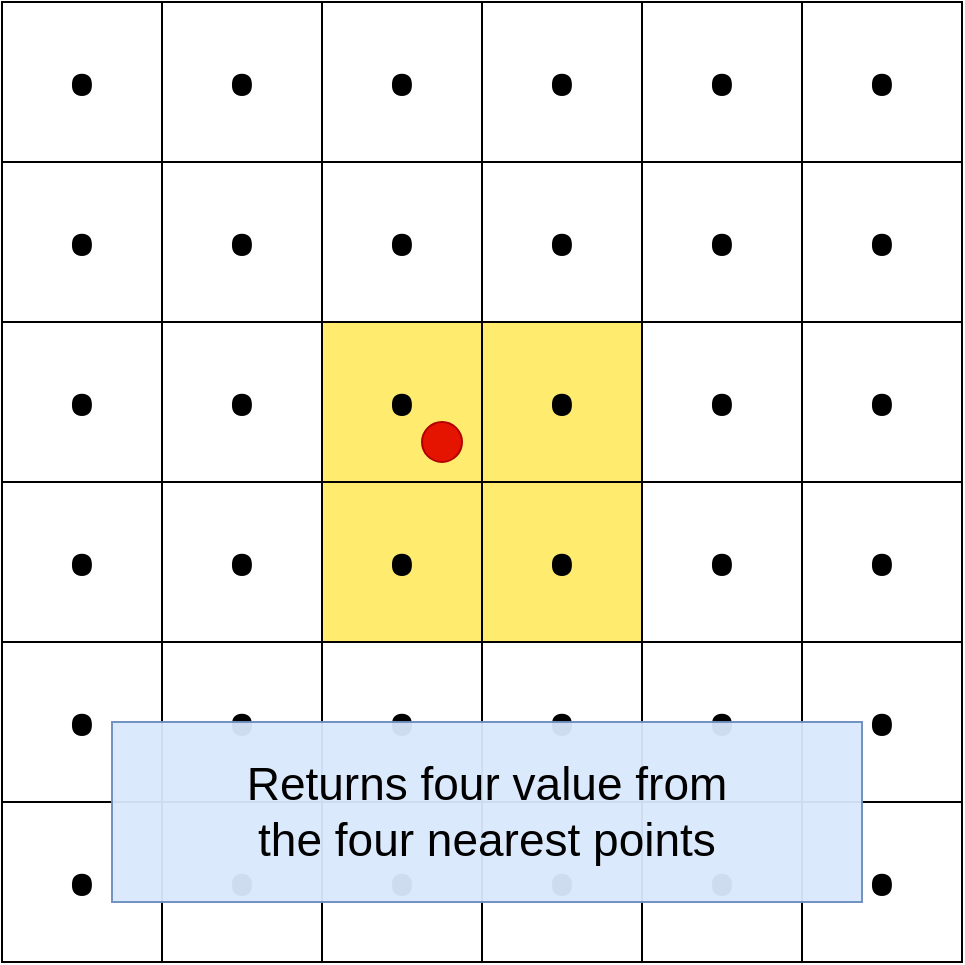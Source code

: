 <mxfile>
    <diagram id="p4Mz1mMLotXOUdZ9xzs7" name="Page-1">
        <mxGraphModel dx="588" dy="1791" grid="1" gridSize="10" guides="1" tooltips="1" connect="1" arrows="1" fold="1" page="1" pageScale="1" pageWidth="850" pageHeight="1100" math="0" shadow="0">
            <root>
                <mxCell id="0"/>
                <mxCell id="1" parent="0"/>
                <mxCell id="232" value="&lt;span style=&quot;font-family: Söhne, ui-sans-serif, system-ui, -apple-system, &amp;quot;Segoe UI&amp;quot;, Roboto, Ubuntu, Cantarell, &amp;quot;Noto Sans&amp;quot;, sans-serif, &amp;quot;Helvetica Neue&amp;quot;, Arial, &amp;quot;Apple Color Emoji&amp;quot;, &amp;quot;Segoe UI Emoji&amp;quot;, &amp;quot;Segoe UI Symbol&amp;quot;, &amp;quot;Noto Color Emoji&amp;quot;; text-align: left;&quot;&gt;&lt;font style=&quot;font-size: 45px;&quot;&gt;• &lt;/font&gt;&lt;/span&gt;" style="whiteSpace=wrap;html=1;aspect=fixed;" parent="1" vertex="1">
                    <mxGeometry x="90" y="-260" width="80" height="80" as="geometry"/>
                </mxCell>
                <mxCell id="234" value="&lt;span style=&quot;font-family: Söhne, ui-sans-serif, system-ui, -apple-system, &amp;quot;Segoe UI&amp;quot;, Roboto, Ubuntu, Cantarell, &amp;quot;Noto Sans&amp;quot;, sans-serif, &amp;quot;Helvetica Neue&amp;quot;, Arial, &amp;quot;Apple Color Emoji&amp;quot;, &amp;quot;Segoe UI Emoji&amp;quot;, &amp;quot;Segoe UI Symbol&amp;quot;, &amp;quot;Noto Color Emoji&amp;quot;; text-align: left;&quot;&gt;&lt;font style=&quot;font-size: 45px;&quot;&gt;• &lt;/font&gt;&lt;/span&gt;" style="whiteSpace=wrap;html=1;aspect=fixed;" parent="1" vertex="1">
                    <mxGeometry x="170" y="-260" width="80" height="80" as="geometry"/>
                </mxCell>
                <mxCell id="236" value="&lt;span style=&quot;font-family: Söhne, ui-sans-serif, system-ui, -apple-system, &amp;quot;Segoe UI&amp;quot;, Roboto, Ubuntu, Cantarell, &amp;quot;Noto Sans&amp;quot;, sans-serif, &amp;quot;Helvetica Neue&amp;quot;, Arial, &amp;quot;Apple Color Emoji&amp;quot;, &amp;quot;Segoe UI Emoji&amp;quot;, &amp;quot;Segoe UI Symbol&amp;quot;, &amp;quot;Noto Color Emoji&amp;quot;; text-align: left;&quot;&gt;&lt;font style=&quot;font-size: 45px;&quot;&gt;• &lt;/font&gt;&lt;/span&gt;" style="whiteSpace=wrap;html=1;aspect=fixed;" parent="1" vertex="1">
                    <mxGeometry x="250" y="-260" width="80" height="80" as="geometry"/>
                </mxCell>
                <mxCell id="237" value="&lt;span style=&quot;font-family: Söhne, ui-sans-serif, system-ui, -apple-system, &amp;quot;Segoe UI&amp;quot;, Roboto, Ubuntu, Cantarell, &amp;quot;Noto Sans&amp;quot;, sans-serif, &amp;quot;Helvetica Neue&amp;quot;, Arial, &amp;quot;Apple Color Emoji&amp;quot;, &amp;quot;Segoe UI Emoji&amp;quot;, &amp;quot;Segoe UI Symbol&amp;quot;, &amp;quot;Noto Color Emoji&amp;quot;; text-align: left;&quot;&gt;&lt;font style=&quot;font-size: 45px;&quot;&gt;• &lt;/font&gt;&lt;/span&gt;" style="whiteSpace=wrap;html=1;aspect=fixed;" parent="1" vertex="1">
                    <mxGeometry x="90" y="-180" width="80" height="80" as="geometry"/>
                </mxCell>
                <mxCell id="238" value="&lt;span style=&quot;font-family: Söhne, ui-sans-serif, system-ui, -apple-system, &amp;quot;Segoe UI&amp;quot;, Roboto, Ubuntu, Cantarell, &amp;quot;Noto Sans&amp;quot;, sans-serif, &amp;quot;Helvetica Neue&amp;quot;, Arial, &amp;quot;Apple Color Emoji&amp;quot;, &amp;quot;Segoe UI Emoji&amp;quot;, &amp;quot;Segoe UI Symbol&amp;quot;, &amp;quot;Noto Color Emoji&amp;quot;; text-align: left;&quot;&gt;&lt;font style=&quot;font-size: 45px;&quot;&gt;• &lt;/font&gt;&lt;/span&gt;" style="whiteSpace=wrap;html=1;aspect=fixed;" parent="1" vertex="1">
                    <mxGeometry x="170" y="-180" width="80" height="80" as="geometry"/>
                </mxCell>
                <mxCell id="239" value="&lt;span style=&quot;font-family: Söhne, ui-sans-serif, system-ui, -apple-system, &amp;quot;Segoe UI&amp;quot;, Roboto, Ubuntu, Cantarell, &amp;quot;Noto Sans&amp;quot;, sans-serif, &amp;quot;Helvetica Neue&amp;quot;, Arial, &amp;quot;Apple Color Emoji&amp;quot;, &amp;quot;Segoe UI Emoji&amp;quot;, &amp;quot;Segoe UI Symbol&amp;quot;, &amp;quot;Noto Color Emoji&amp;quot;; text-align: left;&quot;&gt;&lt;font style=&quot;font-size: 45px;&quot;&gt;• &lt;/font&gt;&lt;/span&gt;" style="whiteSpace=wrap;html=1;aspect=fixed;" parent="1" vertex="1">
                    <mxGeometry x="250" y="-180" width="80" height="80" as="geometry"/>
                </mxCell>
                <mxCell id="240" value="&lt;span style=&quot;font-family: Söhne, ui-sans-serif, system-ui, -apple-system, &amp;quot;Segoe UI&amp;quot;, Roboto, Ubuntu, Cantarell, &amp;quot;Noto Sans&amp;quot;, sans-serif, &amp;quot;Helvetica Neue&amp;quot;, Arial, &amp;quot;Apple Color Emoji&amp;quot;, &amp;quot;Segoe UI Emoji&amp;quot;, &amp;quot;Segoe UI Symbol&amp;quot;, &amp;quot;Noto Color Emoji&amp;quot;; text-align: left;&quot;&gt;&lt;font style=&quot;font-size: 45px;&quot;&gt;• &lt;/font&gt;&lt;/span&gt;" style="whiteSpace=wrap;html=1;aspect=fixed;" parent="1" vertex="1">
                    <mxGeometry x="90" y="-100" width="80" height="80" as="geometry"/>
                </mxCell>
                <mxCell id="241" value="&lt;span style=&quot;font-family: Söhne, ui-sans-serif, system-ui, -apple-system, &amp;quot;Segoe UI&amp;quot;, Roboto, Ubuntu, Cantarell, &amp;quot;Noto Sans&amp;quot;, sans-serif, &amp;quot;Helvetica Neue&amp;quot;, Arial, &amp;quot;Apple Color Emoji&amp;quot;, &amp;quot;Segoe UI Emoji&amp;quot;, &amp;quot;Segoe UI Symbol&amp;quot;, &amp;quot;Noto Color Emoji&amp;quot;; text-align: left;&quot;&gt;&lt;font style=&quot;font-size: 45px;&quot;&gt;• &lt;/font&gt;&lt;/span&gt;" style="whiteSpace=wrap;html=1;aspect=fixed;" parent="1" vertex="1">
                    <mxGeometry x="170" y="-100" width="80" height="80" as="geometry"/>
                </mxCell>
                <mxCell id="242" value="&lt;span style=&quot;font-family: Söhne, ui-sans-serif, system-ui, -apple-system, &amp;quot;Segoe UI&amp;quot;, Roboto, Ubuntu, Cantarell, &amp;quot;Noto Sans&amp;quot;, sans-serif, &amp;quot;Helvetica Neue&amp;quot;, Arial, &amp;quot;Apple Color Emoji&amp;quot;, &amp;quot;Segoe UI Emoji&amp;quot;, &amp;quot;Segoe UI Symbol&amp;quot;, &amp;quot;Noto Color Emoji&amp;quot;; text-align: left;&quot;&gt;&lt;font style=&quot;font-size: 45px;&quot;&gt;• &lt;/font&gt;&lt;/span&gt;" style="whiteSpace=wrap;html=1;aspect=fixed;fillColor=#FFEC6E;" parent="1" vertex="1">
                    <mxGeometry x="250" y="-100" width="80" height="80" as="geometry"/>
                </mxCell>
                <mxCell id="243" value="&lt;span style=&quot;font-family: Söhne, ui-sans-serif, system-ui, -apple-system, &amp;quot;Segoe UI&amp;quot;, Roboto, Ubuntu, Cantarell, &amp;quot;Noto Sans&amp;quot;, sans-serif, &amp;quot;Helvetica Neue&amp;quot;, Arial, &amp;quot;Apple Color Emoji&amp;quot;, &amp;quot;Segoe UI Emoji&amp;quot;, &amp;quot;Segoe UI Symbol&amp;quot;, &amp;quot;Noto Color Emoji&amp;quot;; text-align: left;&quot;&gt;&lt;font style=&quot;font-size: 45px;&quot;&gt;• &lt;/font&gt;&lt;/span&gt;" style="whiteSpace=wrap;html=1;aspect=fixed;" parent="1" vertex="1">
                    <mxGeometry x="90" y="-20" width="80" height="80" as="geometry"/>
                </mxCell>
                <mxCell id="244" value="&lt;span style=&quot;font-family: Söhne, ui-sans-serif, system-ui, -apple-system, &amp;quot;Segoe UI&amp;quot;, Roboto, Ubuntu, Cantarell, &amp;quot;Noto Sans&amp;quot;, sans-serif, &amp;quot;Helvetica Neue&amp;quot;, Arial, &amp;quot;Apple Color Emoji&amp;quot;, &amp;quot;Segoe UI Emoji&amp;quot;, &amp;quot;Segoe UI Symbol&amp;quot;, &amp;quot;Noto Color Emoji&amp;quot;; text-align: left;&quot;&gt;&lt;font style=&quot;font-size: 45px;&quot;&gt;• &lt;/font&gt;&lt;/span&gt;" style="whiteSpace=wrap;html=1;aspect=fixed;" parent="1" vertex="1">
                    <mxGeometry x="170" y="-20" width="80" height="80" as="geometry"/>
                </mxCell>
                <mxCell id="245" value="&lt;span style=&quot;font-family: Söhne, ui-sans-serif, system-ui, -apple-system, &amp;quot;Segoe UI&amp;quot;, Roboto, Ubuntu, Cantarell, &amp;quot;Noto Sans&amp;quot;, sans-serif, &amp;quot;Helvetica Neue&amp;quot;, Arial, &amp;quot;Apple Color Emoji&amp;quot;, &amp;quot;Segoe UI Emoji&amp;quot;, &amp;quot;Segoe UI Symbol&amp;quot;, &amp;quot;Noto Color Emoji&amp;quot;; text-align: left;&quot;&gt;&lt;font style=&quot;font-size: 45px;&quot;&gt;• &lt;/font&gt;&lt;/span&gt;" style="whiteSpace=wrap;html=1;aspect=fixed;fillColor=#FFEC6E;" parent="1" vertex="1">
                    <mxGeometry x="250" y="-20" width="80" height="80" as="geometry"/>
                </mxCell>
                <mxCell id="246" value="&lt;span style=&quot;font-family: Söhne, ui-sans-serif, system-ui, -apple-system, &amp;quot;Segoe UI&amp;quot;, Roboto, Ubuntu, Cantarell, &amp;quot;Noto Sans&amp;quot;, sans-serif, &amp;quot;Helvetica Neue&amp;quot;, Arial, &amp;quot;Apple Color Emoji&amp;quot;, &amp;quot;Segoe UI Emoji&amp;quot;, &amp;quot;Segoe UI Symbol&amp;quot;, &amp;quot;Noto Color Emoji&amp;quot;; text-align: left;&quot;&gt;&lt;font style=&quot;font-size: 45px;&quot;&gt;• &lt;/font&gt;&lt;/span&gt;" style="whiteSpace=wrap;html=1;aspect=fixed;" parent="1" vertex="1">
                    <mxGeometry x="90" y="60" width="80" height="80" as="geometry"/>
                </mxCell>
                <mxCell id="247" value="&lt;span style=&quot;font-family: Söhne, ui-sans-serif, system-ui, -apple-system, &amp;quot;Segoe UI&amp;quot;, Roboto, Ubuntu, Cantarell, &amp;quot;Noto Sans&amp;quot;, sans-serif, &amp;quot;Helvetica Neue&amp;quot;, Arial, &amp;quot;Apple Color Emoji&amp;quot;, &amp;quot;Segoe UI Emoji&amp;quot;, &amp;quot;Segoe UI Symbol&amp;quot;, &amp;quot;Noto Color Emoji&amp;quot;; text-align: left;&quot;&gt;&lt;font style=&quot;font-size: 45px;&quot;&gt;• &lt;/font&gt;&lt;/span&gt;" style="whiteSpace=wrap;html=1;aspect=fixed;" parent="1" vertex="1">
                    <mxGeometry x="170" y="60" width="80" height="80" as="geometry"/>
                </mxCell>
                <mxCell id="248" value="&lt;span style=&quot;font-family: Söhne, ui-sans-serif, system-ui, -apple-system, &amp;quot;Segoe UI&amp;quot;, Roboto, Ubuntu, Cantarell, &amp;quot;Noto Sans&amp;quot;, sans-serif, &amp;quot;Helvetica Neue&amp;quot;, Arial, &amp;quot;Apple Color Emoji&amp;quot;, &amp;quot;Segoe UI Emoji&amp;quot;, &amp;quot;Segoe UI Symbol&amp;quot;, &amp;quot;Noto Color Emoji&amp;quot;; text-align: left;&quot;&gt;&lt;font style=&quot;font-size: 45px;&quot;&gt;• &lt;/font&gt;&lt;/span&gt;" style="whiteSpace=wrap;html=1;aspect=fixed;" parent="1" vertex="1">
                    <mxGeometry x="250" y="60" width="80" height="80" as="geometry"/>
                </mxCell>
                <mxCell id="249" value="&lt;span style=&quot;font-family: Söhne, ui-sans-serif, system-ui, -apple-system, &amp;quot;Segoe UI&amp;quot;, Roboto, Ubuntu, Cantarell, &amp;quot;Noto Sans&amp;quot;, sans-serif, &amp;quot;Helvetica Neue&amp;quot;, Arial, &amp;quot;Apple Color Emoji&amp;quot;, &amp;quot;Segoe UI Emoji&amp;quot;, &amp;quot;Segoe UI Symbol&amp;quot;, &amp;quot;Noto Color Emoji&amp;quot;; text-align: left;&quot;&gt;&lt;font style=&quot;font-size: 45px;&quot;&gt;• &lt;/font&gt;&lt;/span&gt;" style="whiteSpace=wrap;html=1;aspect=fixed;" parent="1" vertex="1">
                    <mxGeometry x="90" y="140" width="80" height="80" as="geometry"/>
                </mxCell>
                <mxCell id="250" value="&lt;span style=&quot;font-family: Söhne, ui-sans-serif, system-ui, -apple-system, &amp;quot;Segoe UI&amp;quot;, Roboto, Ubuntu, Cantarell, &amp;quot;Noto Sans&amp;quot;, sans-serif, &amp;quot;Helvetica Neue&amp;quot;, Arial, &amp;quot;Apple Color Emoji&amp;quot;, &amp;quot;Segoe UI Emoji&amp;quot;, &amp;quot;Segoe UI Symbol&amp;quot;, &amp;quot;Noto Color Emoji&amp;quot;; text-align: left;&quot;&gt;&lt;font style=&quot;font-size: 45px;&quot;&gt;• &lt;/font&gt;&lt;/span&gt;" style="whiteSpace=wrap;html=1;aspect=fixed;" parent="1" vertex="1">
                    <mxGeometry x="170" y="140" width="80" height="80" as="geometry"/>
                </mxCell>
                <mxCell id="251" value="&lt;span style=&quot;font-family: Söhne, ui-sans-serif, system-ui, -apple-system, &amp;quot;Segoe UI&amp;quot;, Roboto, Ubuntu, Cantarell, &amp;quot;Noto Sans&amp;quot;, sans-serif, &amp;quot;Helvetica Neue&amp;quot;, Arial, &amp;quot;Apple Color Emoji&amp;quot;, &amp;quot;Segoe UI Emoji&amp;quot;, &amp;quot;Segoe UI Symbol&amp;quot;, &amp;quot;Noto Color Emoji&amp;quot;; text-align: left;&quot;&gt;&lt;font style=&quot;font-size: 45px;&quot;&gt;• &lt;/font&gt;&lt;/span&gt;" style="whiteSpace=wrap;html=1;aspect=fixed;" parent="1" vertex="1">
                    <mxGeometry x="250" y="140" width="80" height="80" as="geometry"/>
                </mxCell>
                <mxCell id="252" value="&lt;span style=&quot;font-family: Söhne, ui-sans-serif, system-ui, -apple-system, &amp;quot;Segoe UI&amp;quot;, Roboto, Ubuntu, Cantarell, &amp;quot;Noto Sans&amp;quot;, sans-serif, &amp;quot;Helvetica Neue&amp;quot;, Arial, &amp;quot;Apple Color Emoji&amp;quot;, &amp;quot;Segoe UI Emoji&amp;quot;, &amp;quot;Segoe UI Symbol&amp;quot;, &amp;quot;Noto Color Emoji&amp;quot;; text-align: left;&quot;&gt;&lt;font style=&quot;font-size: 45px;&quot;&gt;• &lt;/font&gt;&lt;/span&gt;" style="whiteSpace=wrap;html=1;aspect=fixed;" parent="1" vertex="1">
                    <mxGeometry x="330" y="-260" width="80" height="80" as="geometry"/>
                </mxCell>
                <mxCell id="253" value="&lt;span style=&quot;font-family: Söhne, ui-sans-serif, system-ui, -apple-system, &amp;quot;Segoe UI&amp;quot;, Roboto, Ubuntu, Cantarell, &amp;quot;Noto Sans&amp;quot;, sans-serif, &amp;quot;Helvetica Neue&amp;quot;, Arial, &amp;quot;Apple Color Emoji&amp;quot;, &amp;quot;Segoe UI Emoji&amp;quot;, &amp;quot;Segoe UI Symbol&amp;quot;, &amp;quot;Noto Color Emoji&amp;quot;; text-align: left;&quot;&gt;&lt;font style=&quot;font-size: 45px;&quot;&gt;• &lt;/font&gt;&lt;/span&gt;" style="whiteSpace=wrap;html=1;aspect=fixed;" parent="1" vertex="1">
                    <mxGeometry x="410" y="-260" width="80" height="80" as="geometry"/>
                </mxCell>
                <mxCell id="254" value="&lt;span style=&quot;font-family: Söhne, ui-sans-serif, system-ui, -apple-system, &amp;quot;Segoe UI&amp;quot;, Roboto, Ubuntu, Cantarell, &amp;quot;Noto Sans&amp;quot;, sans-serif, &amp;quot;Helvetica Neue&amp;quot;, Arial, &amp;quot;Apple Color Emoji&amp;quot;, &amp;quot;Segoe UI Emoji&amp;quot;, &amp;quot;Segoe UI Symbol&amp;quot;, &amp;quot;Noto Color Emoji&amp;quot;; text-align: left;&quot;&gt;&lt;font style=&quot;font-size: 45px;&quot;&gt;• &lt;/font&gt;&lt;/span&gt;" style="whiteSpace=wrap;html=1;aspect=fixed;" parent="1" vertex="1">
                    <mxGeometry x="490" y="-260" width="80" height="80" as="geometry"/>
                </mxCell>
                <mxCell id="255" value="&lt;span style=&quot;font-family: Söhne, ui-sans-serif, system-ui, -apple-system, &amp;quot;Segoe UI&amp;quot;, Roboto, Ubuntu, Cantarell, &amp;quot;Noto Sans&amp;quot;, sans-serif, &amp;quot;Helvetica Neue&amp;quot;, Arial, &amp;quot;Apple Color Emoji&amp;quot;, &amp;quot;Segoe UI Emoji&amp;quot;, &amp;quot;Segoe UI Symbol&amp;quot;, &amp;quot;Noto Color Emoji&amp;quot;; text-align: left;&quot;&gt;&lt;font style=&quot;font-size: 45px;&quot;&gt;• &lt;/font&gt;&lt;/span&gt;" style="whiteSpace=wrap;html=1;aspect=fixed;" parent="1" vertex="1">
                    <mxGeometry x="330" y="-180" width="80" height="80" as="geometry"/>
                </mxCell>
                <mxCell id="256" value="&lt;span style=&quot;font-family: Söhne, ui-sans-serif, system-ui, -apple-system, &amp;quot;Segoe UI&amp;quot;, Roboto, Ubuntu, Cantarell, &amp;quot;Noto Sans&amp;quot;, sans-serif, &amp;quot;Helvetica Neue&amp;quot;, Arial, &amp;quot;Apple Color Emoji&amp;quot;, &amp;quot;Segoe UI Emoji&amp;quot;, &amp;quot;Segoe UI Symbol&amp;quot;, &amp;quot;Noto Color Emoji&amp;quot;; text-align: left;&quot;&gt;&lt;font style=&quot;font-size: 45px;&quot;&gt;• &lt;/font&gt;&lt;/span&gt;" style="whiteSpace=wrap;html=1;aspect=fixed;" parent="1" vertex="1">
                    <mxGeometry x="410" y="-180" width="80" height="80" as="geometry"/>
                </mxCell>
                <mxCell id="257" value="&lt;span style=&quot;font-family: Söhne, ui-sans-serif, system-ui, -apple-system, &amp;quot;Segoe UI&amp;quot;, Roboto, Ubuntu, Cantarell, &amp;quot;Noto Sans&amp;quot;, sans-serif, &amp;quot;Helvetica Neue&amp;quot;, Arial, &amp;quot;Apple Color Emoji&amp;quot;, &amp;quot;Segoe UI Emoji&amp;quot;, &amp;quot;Segoe UI Symbol&amp;quot;, &amp;quot;Noto Color Emoji&amp;quot;; text-align: left;&quot;&gt;&lt;font style=&quot;font-size: 45px;&quot;&gt;• &lt;/font&gt;&lt;/span&gt;" style="whiteSpace=wrap;html=1;aspect=fixed;" parent="1" vertex="1">
                    <mxGeometry x="490" y="-180" width="80" height="80" as="geometry"/>
                </mxCell>
                <mxCell id="258" value="&lt;span style=&quot;font-family: Söhne, ui-sans-serif, system-ui, -apple-system, &amp;quot;Segoe UI&amp;quot;, Roboto, Ubuntu, Cantarell, &amp;quot;Noto Sans&amp;quot;, sans-serif, &amp;quot;Helvetica Neue&amp;quot;, Arial, &amp;quot;Apple Color Emoji&amp;quot;, &amp;quot;Segoe UI Emoji&amp;quot;, &amp;quot;Segoe UI Symbol&amp;quot;, &amp;quot;Noto Color Emoji&amp;quot;; text-align: left;&quot;&gt;&lt;font style=&quot;font-size: 45px;&quot;&gt;• &lt;/font&gt;&lt;/span&gt;" style="whiteSpace=wrap;html=1;aspect=fixed;fillColor=#FFEC6E;" parent="1" vertex="1">
                    <mxGeometry x="330" y="-100" width="80" height="80" as="geometry"/>
                </mxCell>
                <mxCell id="259" value="&lt;span style=&quot;font-family: Söhne, ui-sans-serif, system-ui, -apple-system, &amp;quot;Segoe UI&amp;quot;, Roboto, Ubuntu, Cantarell, &amp;quot;Noto Sans&amp;quot;, sans-serif, &amp;quot;Helvetica Neue&amp;quot;, Arial, &amp;quot;Apple Color Emoji&amp;quot;, &amp;quot;Segoe UI Emoji&amp;quot;, &amp;quot;Segoe UI Symbol&amp;quot;, &amp;quot;Noto Color Emoji&amp;quot;; text-align: left;&quot;&gt;&lt;font style=&quot;font-size: 45px;&quot;&gt;• &lt;/font&gt;&lt;/span&gt;" style="whiteSpace=wrap;html=1;aspect=fixed;" parent="1" vertex="1">
                    <mxGeometry x="410" y="-100" width="80" height="80" as="geometry"/>
                </mxCell>
                <mxCell id="260" value="&lt;span style=&quot;font-family: Söhne, ui-sans-serif, system-ui, -apple-system, &amp;quot;Segoe UI&amp;quot;, Roboto, Ubuntu, Cantarell, &amp;quot;Noto Sans&amp;quot;, sans-serif, &amp;quot;Helvetica Neue&amp;quot;, Arial, &amp;quot;Apple Color Emoji&amp;quot;, &amp;quot;Segoe UI Emoji&amp;quot;, &amp;quot;Segoe UI Symbol&amp;quot;, &amp;quot;Noto Color Emoji&amp;quot;; text-align: left;&quot;&gt;&lt;font style=&quot;font-size: 45px;&quot;&gt;• &lt;/font&gt;&lt;/span&gt;" style="whiteSpace=wrap;html=1;aspect=fixed;" parent="1" vertex="1">
                    <mxGeometry x="490" y="-100" width="80" height="80" as="geometry"/>
                </mxCell>
                <mxCell id="261" value="&lt;span style=&quot;font-family: Söhne, ui-sans-serif, system-ui, -apple-system, &amp;quot;Segoe UI&amp;quot;, Roboto, Ubuntu, Cantarell, &amp;quot;Noto Sans&amp;quot;, sans-serif, &amp;quot;Helvetica Neue&amp;quot;, Arial, &amp;quot;Apple Color Emoji&amp;quot;, &amp;quot;Segoe UI Emoji&amp;quot;, &amp;quot;Segoe UI Symbol&amp;quot;, &amp;quot;Noto Color Emoji&amp;quot;; text-align: left;&quot;&gt;&lt;font style=&quot;font-size: 45px;&quot;&gt;• &lt;/font&gt;&lt;/span&gt;" style="whiteSpace=wrap;html=1;aspect=fixed;fillColor=#FFEC6E;" parent="1" vertex="1">
                    <mxGeometry x="330" y="-20" width="80" height="80" as="geometry"/>
                </mxCell>
                <mxCell id="262" value="&lt;span style=&quot;font-family: Söhne, ui-sans-serif, system-ui, -apple-system, &amp;quot;Segoe UI&amp;quot;, Roboto, Ubuntu, Cantarell, &amp;quot;Noto Sans&amp;quot;, sans-serif, &amp;quot;Helvetica Neue&amp;quot;, Arial, &amp;quot;Apple Color Emoji&amp;quot;, &amp;quot;Segoe UI Emoji&amp;quot;, &amp;quot;Segoe UI Symbol&amp;quot;, &amp;quot;Noto Color Emoji&amp;quot;; text-align: left;&quot;&gt;&lt;font style=&quot;font-size: 45px;&quot;&gt;• &lt;/font&gt;&lt;/span&gt;" style="whiteSpace=wrap;html=1;aspect=fixed;" parent="1" vertex="1">
                    <mxGeometry x="410" y="-20" width="80" height="80" as="geometry"/>
                </mxCell>
                <mxCell id="263" value="&lt;span style=&quot;font-family: Söhne, ui-sans-serif, system-ui, -apple-system, &amp;quot;Segoe UI&amp;quot;, Roboto, Ubuntu, Cantarell, &amp;quot;Noto Sans&amp;quot;, sans-serif, &amp;quot;Helvetica Neue&amp;quot;, Arial, &amp;quot;Apple Color Emoji&amp;quot;, &amp;quot;Segoe UI Emoji&amp;quot;, &amp;quot;Segoe UI Symbol&amp;quot;, &amp;quot;Noto Color Emoji&amp;quot;; text-align: left;&quot;&gt;&lt;font style=&quot;font-size: 45px;&quot;&gt;• &lt;/font&gt;&lt;/span&gt;" style="whiteSpace=wrap;html=1;aspect=fixed;" parent="1" vertex="1">
                    <mxGeometry x="490" y="-20" width="80" height="80" as="geometry"/>
                </mxCell>
                <mxCell id="264" value="&lt;span style=&quot;font-family: Söhne, ui-sans-serif, system-ui, -apple-system, &amp;quot;Segoe UI&amp;quot;, Roboto, Ubuntu, Cantarell, &amp;quot;Noto Sans&amp;quot;, sans-serif, &amp;quot;Helvetica Neue&amp;quot;, Arial, &amp;quot;Apple Color Emoji&amp;quot;, &amp;quot;Segoe UI Emoji&amp;quot;, &amp;quot;Segoe UI Symbol&amp;quot;, &amp;quot;Noto Color Emoji&amp;quot;; text-align: left;&quot;&gt;&lt;font style=&quot;font-size: 45px;&quot;&gt;• &lt;/font&gt;&lt;/span&gt;" style="whiteSpace=wrap;html=1;aspect=fixed;" parent="1" vertex="1">
                    <mxGeometry x="330" y="60" width="80" height="80" as="geometry"/>
                </mxCell>
                <mxCell id="265" value="&lt;span style=&quot;font-family: Söhne, ui-sans-serif, system-ui, -apple-system, &amp;quot;Segoe UI&amp;quot;, Roboto, Ubuntu, Cantarell, &amp;quot;Noto Sans&amp;quot;, sans-serif, &amp;quot;Helvetica Neue&amp;quot;, Arial, &amp;quot;Apple Color Emoji&amp;quot;, &amp;quot;Segoe UI Emoji&amp;quot;, &amp;quot;Segoe UI Symbol&amp;quot;, &amp;quot;Noto Color Emoji&amp;quot;; text-align: left;&quot;&gt;&lt;font style=&quot;font-size: 45px;&quot;&gt;• &lt;/font&gt;&lt;/span&gt;" style="whiteSpace=wrap;html=1;aspect=fixed;" parent="1" vertex="1">
                    <mxGeometry x="410" y="60" width="80" height="80" as="geometry"/>
                </mxCell>
                <mxCell id="266" value="&lt;span style=&quot;font-family: Söhne, ui-sans-serif, system-ui, -apple-system, &amp;quot;Segoe UI&amp;quot;, Roboto, Ubuntu, Cantarell, &amp;quot;Noto Sans&amp;quot;, sans-serif, &amp;quot;Helvetica Neue&amp;quot;, Arial, &amp;quot;Apple Color Emoji&amp;quot;, &amp;quot;Segoe UI Emoji&amp;quot;, &amp;quot;Segoe UI Symbol&amp;quot;, &amp;quot;Noto Color Emoji&amp;quot;; text-align: left;&quot;&gt;&lt;font style=&quot;font-size: 45px;&quot;&gt;• &lt;/font&gt;&lt;/span&gt;" style="whiteSpace=wrap;html=1;aspect=fixed;" parent="1" vertex="1">
                    <mxGeometry x="490" y="60" width="80" height="80" as="geometry"/>
                </mxCell>
                <mxCell id="267" value="&lt;span style=&quot;font-family: Söhne, ui-sans-serif, system-ui, -apple-system, &amp;quot;Segoe UI&amp;quot;, Roboto, Ubuntu, Cantarell, &amp;quot;Noto Sans&amp;quot;, sans-serif, &amp;quot;Helvetica Neue&amp;quot;, Arial, &amp;quot;Apple Color Emoji&amp;quot;, &amp;quot;Segoe UI Emoji&amp;quot;, &amp;quot;Segoe UI Symbol&amp;quot;, &amp;quot;Noto Color Emoji&amp;quot;; text-align: left;&quot;&gt;&lt;font style=&quot;font-size: 45px;&quot;&gt;• &lt;/font&gt;&lt;/span&gt;" style="whiteSpace=wrap;html=1;aspect=fixed;" parent="1" vertex="1">
                    <mxGeometry x="330" y="140" width="80" height="80" as="geometry"/>
                </mxCell>
                <mxCell id="268" value="&lt;span style=&quot;font-family: Söhne, ui-sans-serif, system-ui, -apple-system, &amp;quot;Segoe UI&amp;quot;, Roboto, Ubuntu, Cantarell, &amp;quot;Noto Sans&amp;quot;, sans-serif, &amp;quot;Helvetica Neue&amp;quot;, Arial, &amp;quot;Apple Color Emoji&amp;quot;, &amp;quot;Segoe UI Emoji&amp;quot;, &amp;quot;Segoe UI Symbol&amp;quot;, &amp;quot;Noto Color Emoji&amp;quot;; text-align: left;&quot;&gt;&lt;font style=&quot;font-size: 45px;&quot;&gt;• &lt;/font&gt;&lt;/span&gt;" style="whiteSpace=wrap;html=1;aspect=fixed;" parent="1" vertex="1">
                    <mxGeometry x="410" y="140" width="80" height="80" as="geometry"/>
                </mxCell>
                <mxCell id="269" value="&lt;span style=&quot;font-family: Söhne, ui-sans-serif, system-ui, -apple-system, &amp;quot;Segoe UI&amp;quot;, Roboto, Ubuntu, Cantarell, &amp;quot;Noto Sans&amp;quot;, sans-serif, &amp;quot;Helvetica Neue&amp;quot;, Arial, &amp;quot;Apple Color Emoji&amp;quot;, &amp;quot;Segoe UI Emoji&amp;quot;, &amp;quot;Segoe UI Symbol&amp;quot;, &amp;quot;Noto Color Emoji&amp;quot;; text-align: left;&quot;&gt;&lt;font style=&quot;font-size: 45px;&quot;&gt;• &lt;/font&gt;&lt;/span&gt;" style="whiteSpace=wrap;html=1;aspect=fixed;" parent="1" vertex="1">
                    <mxGeometry x="490" y="140" width="80" height="80" as="geometry"/>
                </mxCell>
                <mxCell id="270" value="" style="ellipse;whiteSpace=wrap;html=1;aspect=fixed;fillColor=#e51400;strokeColor=#B20000;fontColor=#ffffff;" parent="1" vertex="1">
                    <mxGeometry x="300" y="-50" width="20" height="20" as="geometry"/>
                </mxCell>
                <mxCell id="231" value="Returns four value from&lt;br&gt;the four nearest points" style="text;html=1;align=center;verticalAlign=middle;whiteSpace=wrap;rounded=0;fontSize=23;fillColor=#dae8fc;opacity=95;strokeColor=#6c8ebf;" parent="1" vertex="1">
                    <mxGeometry x="145" y="100" width="375" height="90" as="geometry"/>
                </mxCell>
            </root>
        </mxGraphModel>
    </diagram>
</mxfile>
